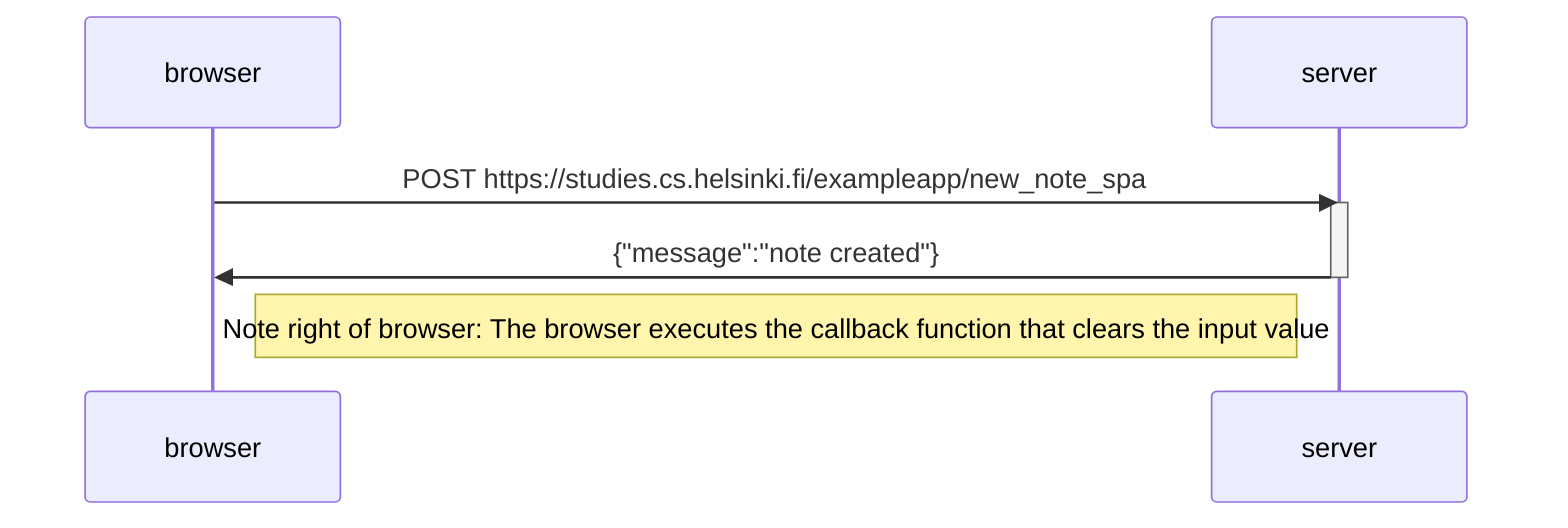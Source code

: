 sequenceDiagram
        participant browser
        participant server

        browser->>server: POST https://studies.cs.helsinki.fi/exampleapp/new_note_spa
        activate server
        server->>browser: {"message":"note created"}
        deactivate server

        Note right of browser: Note right of browser: The browser executes the callback function that clears the input value